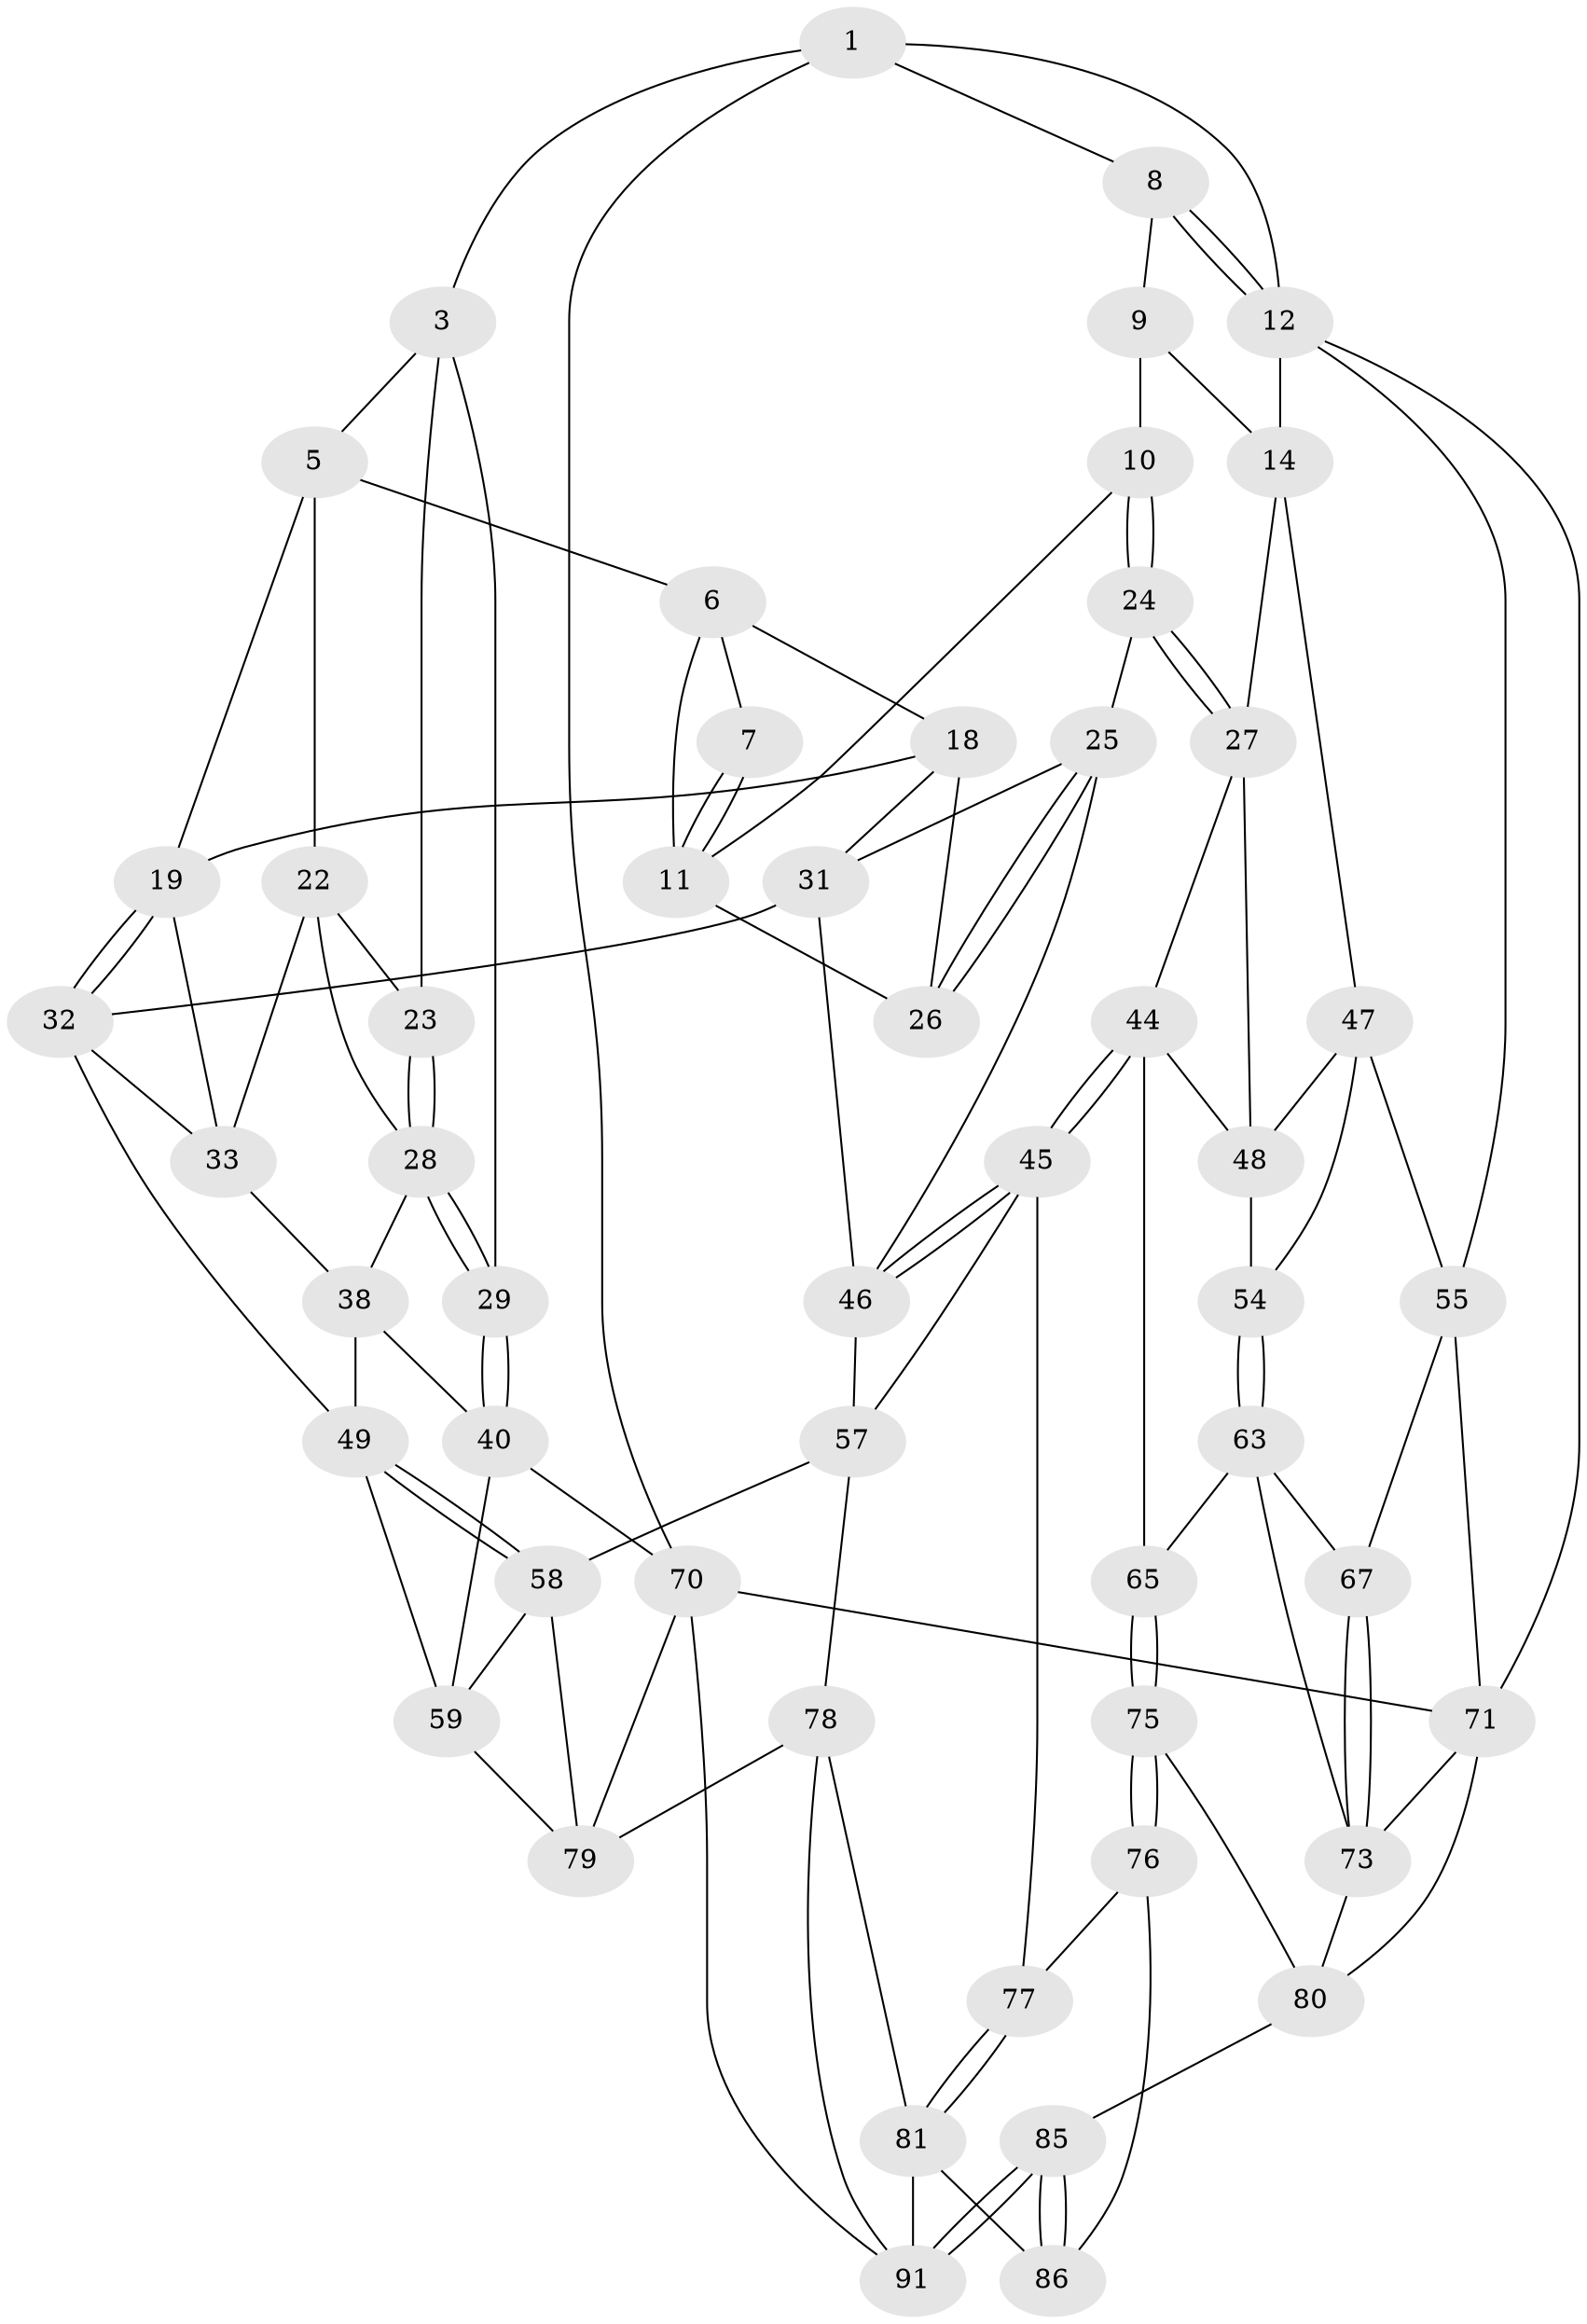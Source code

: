 // Generated by graph-tools (version 1.1) at 2025/52/02/27/25 19:52:43]
// undirected, 53 vertices, 118 edges
graph export_dot {
graph [start="1"]
  node [color=gray90,style=filled];
  1 [pos="+0.3866555610566719+0",super="+2"];
  3 [pos="+0+0",super="+4"];
  5 [pos="+0.15267706274585038+0.1809673506596682",super="+21"];
  6 [pos="+0.28616178948910787+0.11636845757191464",super="+17"];
  7 [pos="+0.3746224247478549+0"];
  8 [pos="+0.7200310881735255+0"];
  9 [pos="+0.7179976607484355+0"];
  10 [pos="+0.6057725063736117+0.23190732203877315"];
  11 [pos="+0.43637527425370726+0.1570955133208204",super="+16"];
  12 [pos="+1+0",super="+13"];
  14 [pos="+1+0.36226525438741874",super="+15"];
  18 [pos="+0.29963589543844227+0.29281331604819927",super="+30"];
  19 [pos="+0.2992618041708705+0.29308352009465183",super="+20"];
  22 [pos="+0.12896556747733548+0.33805405573936304",super="+35"];
  23 [pos="+0.05925366344295557+0.28772973064377033"];
  24 [pos="+0.5963066106058332+0.37384024917180464"];
  25 [pos="+0.5368295935860559+0.3909545658012763",super="+41"];
  26 [pos="+0.5251382059585084+0.38945823291436465"];
  27 [pos="+0.6579624056537425+0.3973370572741334",super="+43"];
  28 [pos="+0.0009347212282602307+0.38783874991487005",super="+37"];
  29 [pos="+0+0.49509927551763977"];
  31 [pos="+0.3077948588360777+0.514755001448883",super="+42"];
  32 [pos="+0.30189176540946355+0.514216784224586",super="+36"];
  33 [pos="+0.2415160125406617+0.48766260546598433",super="+34"];
  38 [pos="+0.14530289740566188+0.4918059785261054",super="+39"];
  40 [pos="+0+0.5510818132167011",super="+60"];
  44 [pos="+0.6149211009634871+0.6889110484073405",super="+52"];
  45 [pos="+0.5757673656693921+0.698026746504794",super="+68"];
  46 [pos="+0.5452772549129133+0.6638240956551448",super="+56"];
  47 [pos="+0.8284302254904415+0.5123708005330644",super="+53"];
  48 [pos="+0.755522073387284+0.5062570948657892",super="+51"];
  49 [pos="+0.22678698601828287+0.6422214518510577",super="+50"];
  54 [pos="+0.8602478381542533+0.6704150435015397"];
  55 [pos="+1+0.5362856786510997",super="+66"];
  57 [pos="+0.348368729839506+0.7594160202489032",super="+69"];
  58 [pos="+0.23704861885017148+0.7254951701151271",super="+61"];
  59 [pos="+0.055501529622814565+0.7788030525997713",super="+62"];
  63 [pos="+0.8429896205939361+0.7122351119557092",super="+64"];
  65 [pos="+0.7451795508915187+0.748245453969472"];
  67 [pos="+0.9590496898447768+0.7355472793235136"];
  70 [pos="+0+1",super="+90"];
  71 [pos="+1+1",super="+72"];
  73 [pos="+1+0.939223847484772",super="+74"];
  75 [pos="+0.7368239899089828+0.817472262382614"];
  76 [pos="+0.6878034197117979+0.8771057497236321",super="+87"];
  77 [pos="+0.5759755441352198+0.8355811727501767"];
  78 [pos="+0.3727533907855831+0.8721497698856278",super="+83"];
  79 [pos="+0.30646607809037674+0.8852010975749759",super="+89"];
  80 [pos="+0.7861043458837274+0.8730197278196017",super="+84"];
  81 [pos="+0.5570270477740615+0.8926378466965779",super="+82"];
  85 [pos="+0.7889809917105727+1"];
  86 [pos="+0.7451069053867017+1",super="+88"];
  91 [pos="+0.6490302760872595+1",super="+92"];
  1 -- 8;
  1 -- 3;
  1 -- 12;
  1 -- 70;
  3 -- 29;
  3 -- 5;
  3 -- 23;
  5 -- 6;
  5 -- 19;
  5 -- 22;
  6 -- 7;
  6 -- 18;
  6 -- 11;
  7 -- 11;
  7 -- 11;
  8 -- 9;
  8 -- 12;
  8 -- 12;
  9 -- 10;
  9 -- 14;
  10 -- 11;
  10 -- 24;
  10 -- 24;
  11 -- 26;
  12 -- 71;
  12 -- 14;
  12 -- 55;
  14 -- 47;
  14 -- 27;
  18 -- 19;
  18 -- 26;
  18 -- 31;
  19 -- 32;
  19 -- 32;
  19 -- 33;
  22 -- 23;
  22 -- 28;
  22 -- 33;
  23 -- 28;
  23 -- 28;
  24 -- 25;
  24 -- 27;
  24 -- 27;
  25 -- 26;
  25 -- 26;
  25 -- 46;
  25 -- 31;
  27 -- 48;
  27 -- 44;
  28 -- 29;
  28 -- 29;
  28 -- 38;
  29 -- 40;
  29 -- 40;
  31 -- 32;
  31 -- 46;
  32 -- 33;
  32 -- 49;
  33 -- 38;
  38 -- 40;
  38 -- 49;
  40 -- 59;
  40 -- 70;
  44 -- 45;
  44 -- 45;
  44 -- 48;
  44 -- 65;
  45 -- 46;
  45 -- 46;
  45 -- 77;
  45 -- 57;
  46 -- 57;
  47 -- 48;
  47 -- 55;
  47 -- 54;
  48 -- 54;
  49 -- 58;
  49 -- 58;
  49 -- 59;
  54 -- 63;
  54 -- 63;
  55 -- 67;
  55 -- 71;
  57 -- 58;
  57 -- 78;
  58 -- 59;
  58 -- 79;
  59 -- 79;
  63 -- 67;
  63 -- 65;
  63 -- 73;
  65 -- 75;
  65 -- 75;
  67 -- 73;
  67 -- 73;
  70 -- 71;
  70 -- 79;
  70 -- 91;
  71 -- 73;
  71 -- 80;
  73 -- 80;
  75 -- 76;
  75 -- 76;
  75 -- 80;
  76 -- 77;
  76 -- 86 [weight=2];
  77 -- 81;
  77 -- 81;
  78 -- 79;
  78 -- 81;
  78 -- 91;
  80 -- 85;
  81 -- 91;
  81 -- 86;
  85 -- 86;
  85 -- 86;
  85 -- 91;
  85 -- 91;
}
